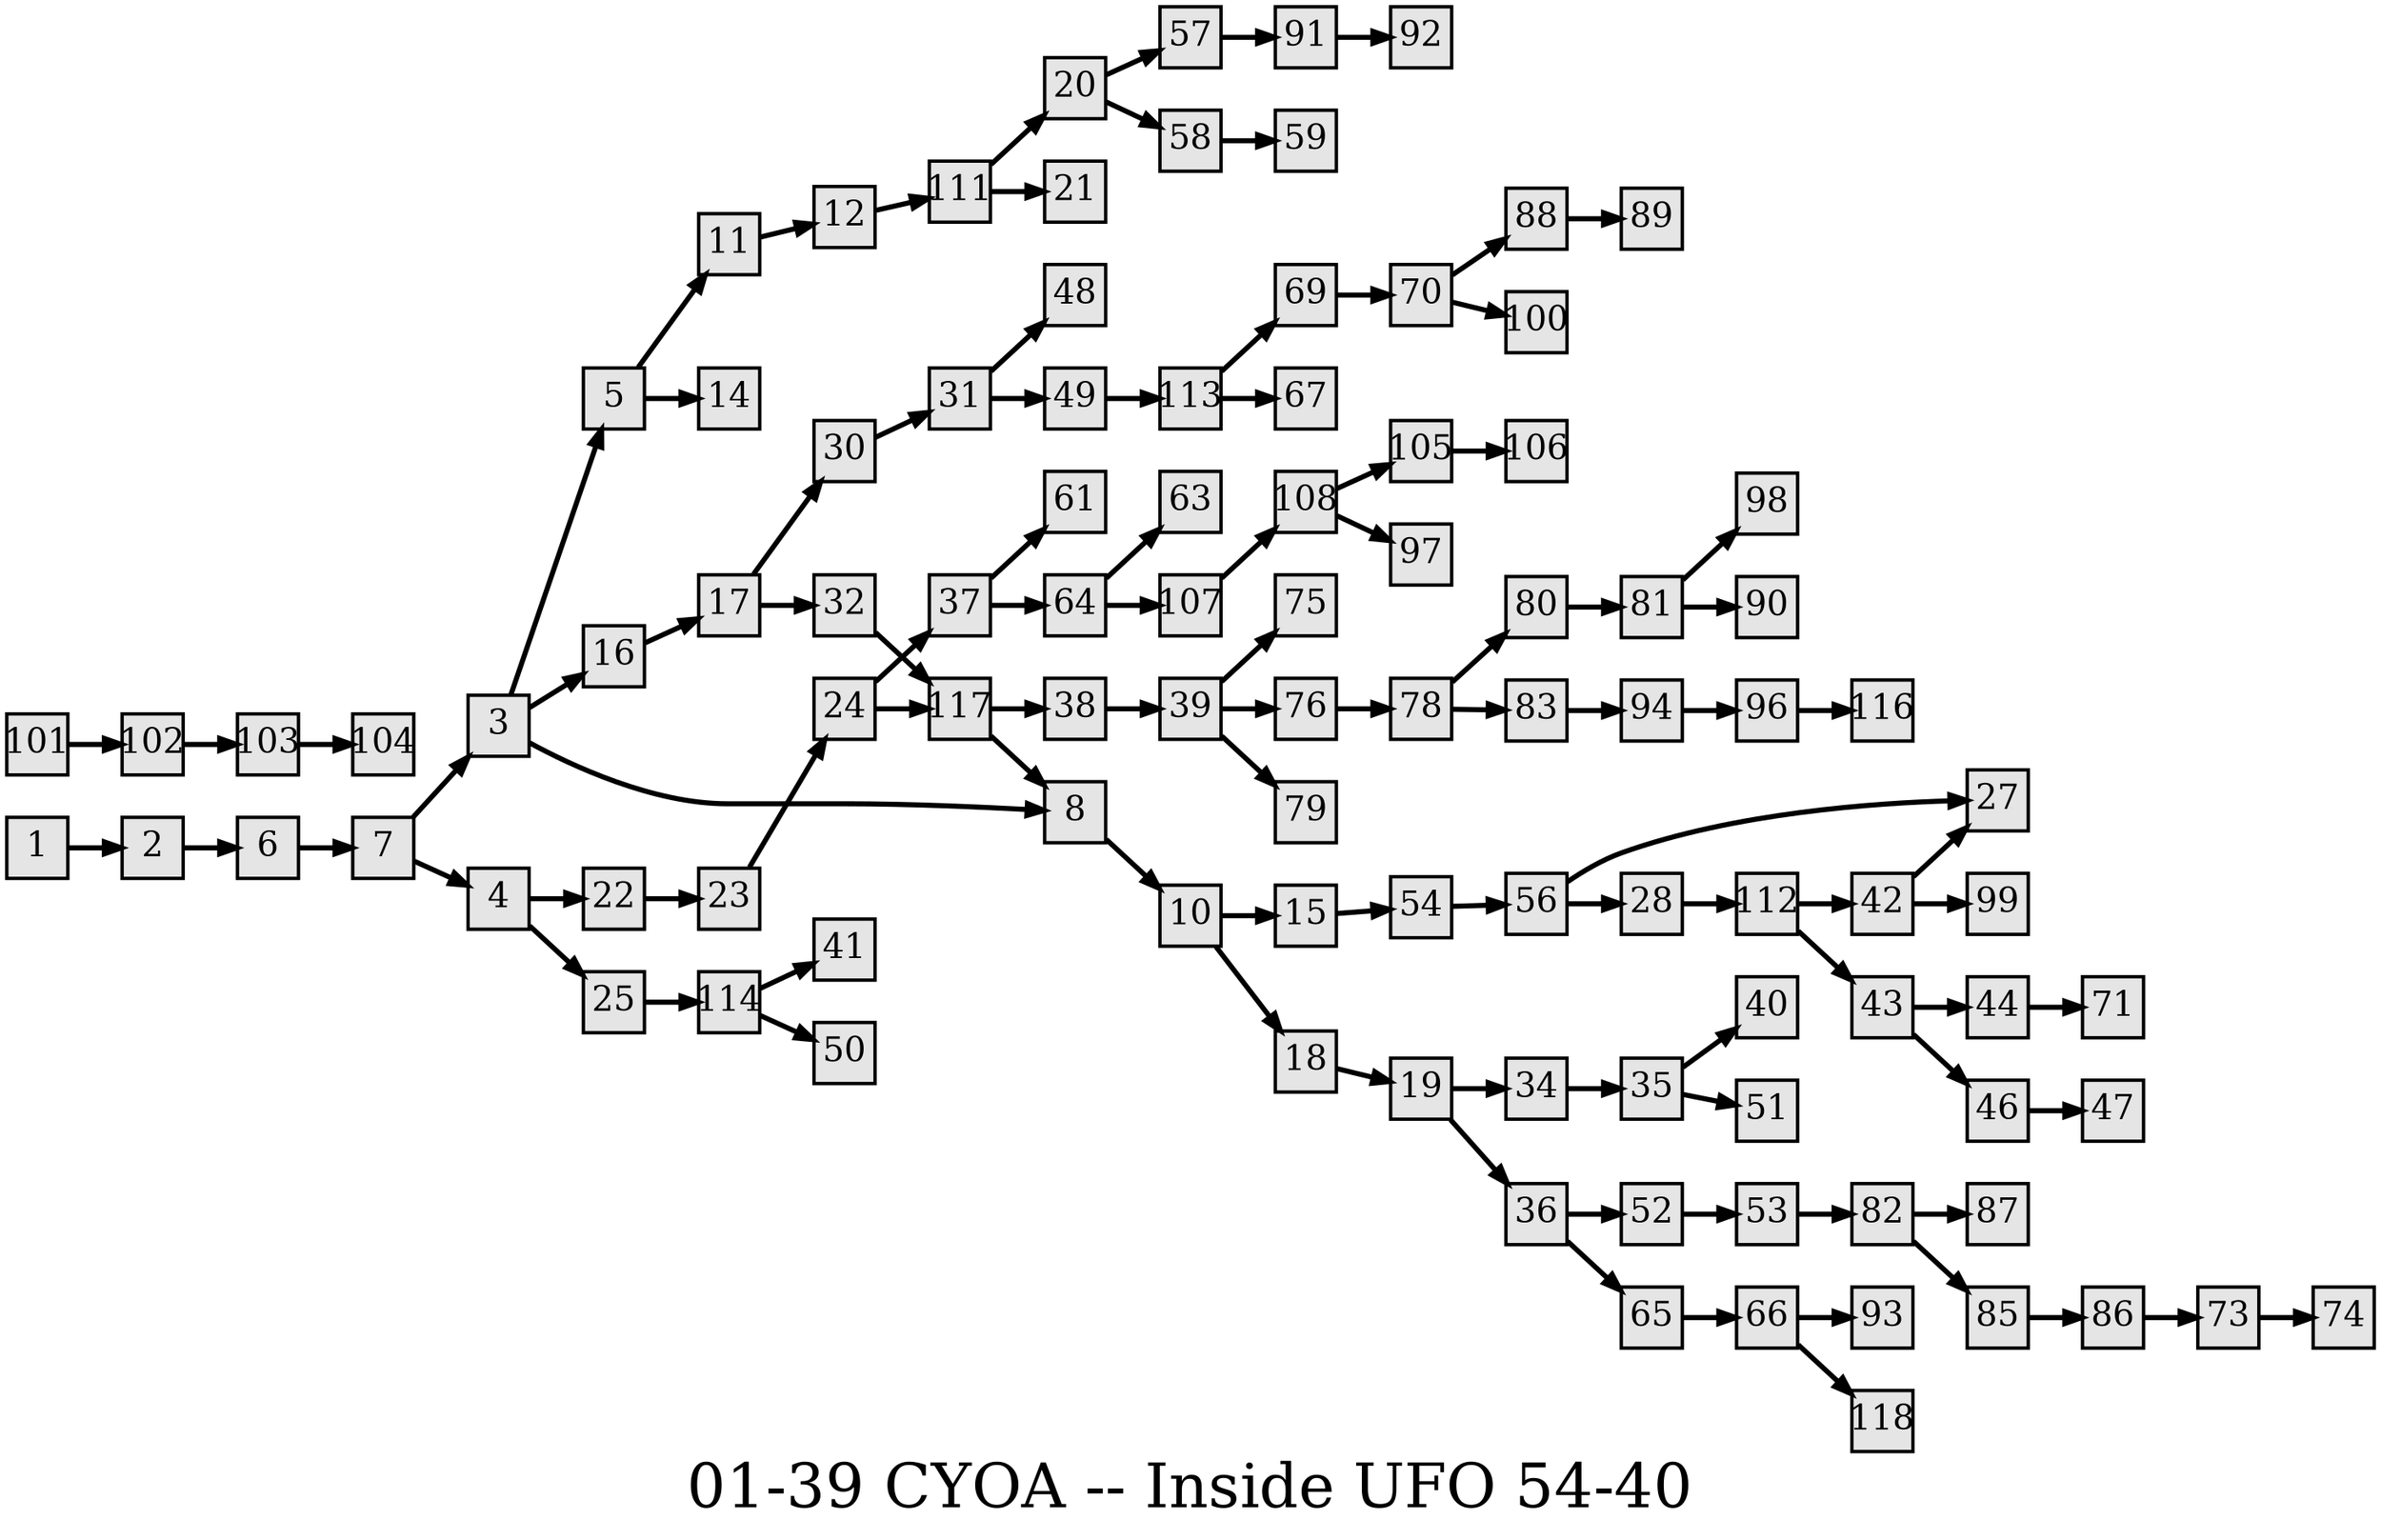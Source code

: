 digraph g{
  graph [ label="01-39 CYOA -- Inside UFO 54-40" rankdir=LR, ordering=out, fontsize=36, nodesep="0.35", ranksep="0.45"];
  node  [shape=rect, penwidth=2, fontsize=20, style=filled, fillcolor=grey90, margin="0,0", labelfloat=true, regular=true, fixedsize=true];
  edge  [labelfloat=true, penwidth=3, fontsize=12];
  // ---;
  // group  : Katz;
  // id     : 01-39;
  // gbid   : 554;
  // series : CYOA;
  // title  : Inside UFO 54-40;
  // author : Edward Packard;
  // credit:;
  // - name : Ryan Leach;
  // role : encoder;
  // date : 2017-08-21;
  // - name : Jeremy Douglass;
  // role : editor;
  // date : 2017-10-19;
  // render:;
  // - name   : small;
  // styles : gvStyles-small.txt;
  // engine : dot;
  // comment: >;
  
  // ---;
  
  // From | To | Label;
  
  1 -> 2;
  2 -> 6;
  3 -> 5;
  3 -> 16;
  3 -> 8;
  4 -> 22;
  4 -> 25;
  5 -> 11;
  5 -> 14;
  6 -> 7;
  7 -> 3;
  7 -> 4;
  8 -> 10;
  10 -> 15;
  10 -> 18;
  11 -> 12;
  12 -> 111;
  15 -> 54;
  16 -> 17;
  17 -> 30;
  17 -> 32;
  18 -> 19;
  19 -> 34;
  19 -> 36;
  20 -> 57;
  20 -> 58;
  22 -> 23;
  23 -> 24;
  24 -> 37;
  24 -> 117;
  25 -> 114;
  28 -> 112;
  30 -> 31;
  31 -> 48;
  31 -> 49;
  32 -> 117;
  34 -> 35;
  35 -> 40;
  35 -> 51;
  36 -> 52;
  36 -> 65;
  37 -> 61;
  37 -> 64;
  38 -> 39;
  39 -> 75;
  39 -> 76;
  39 -> 79;
  42 -> 27;
  42 -> 99;
  43 -> 44;
  43 -> 46;
  44 -> 71;
  46 -> 47;
  49 -> 113;
  52 -> 53;
  53 -> 82;
  54 -> 56;
  56 -> 27;
  56 -> 28;
  57 -> 91;
  58 -> 59;
  64 -> 63;
  64 -> 107;
  65 -> 66;
  66 -> 93;
  66 -> 118;
  69 -> 70;
  70 -> 88;
  70 -> 100;
  73 -> 74;
  76 -> 78;
  78 -> 80;
  78 -> 83;
  80 -> 81;
  81 -> 98;
  81 -> 90;
  82 -> 87;
  82 -> 85;
  83 -> 94;
  85 -> 86;
  86 -> 73;
  88 -> 89;
  91 -> 92;
  94 -> 96;
  96 -> 116;
  101 -> 102;
  102 -> 103;
  103 -> 104;
  105 -> 106;
  107 -> 108;
  108 -> 105;
  108 -> 97;
  111 -> 20;
  111 -> 21;
  112 -> 42;
  112 -> 43;
  113 -> 69;
  113 -> 67;
  114 -> 41;
  114 -> 50;
  117 -> 38;
  117 -> 8;
}

